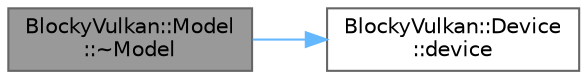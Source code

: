 digraph "BlockyVulkan::Model::~Model"
{
 // LATEX_PDF_SIZE
  bgcolor="transparent";
  edge [fontname=Helvetica,fontsize=10,labelfontname=Helvetica,labelfontsize=10];
  node [fontname=Helvetica,fontsize=10,shape=box,height=0.2,width=0.4];
  rankdir="LR";
  Node1 [id="Node000001",label="BlockyVulkan::Model\l::~Model",height=0.2,width=0.4,color="gray40", fillcolor="grey60", style="filled", fontcolor="black",tooltip=" "];
  Node1 -> Node2 [id="edge3_Node000001_Node000002",color="steelblue1",style="solid",tooltip=" "];
  Node2 [id="Node000002",label="BlockyVulkan::Device\l::device",height=0.2,width=0.4,color="grey40", fillcolor="white", style="filled",URL="$class_blocky_vulkan_1_1_device.html#abd0f1af74c6907d4354112e1291db9aa",tooltip=" "];
}

